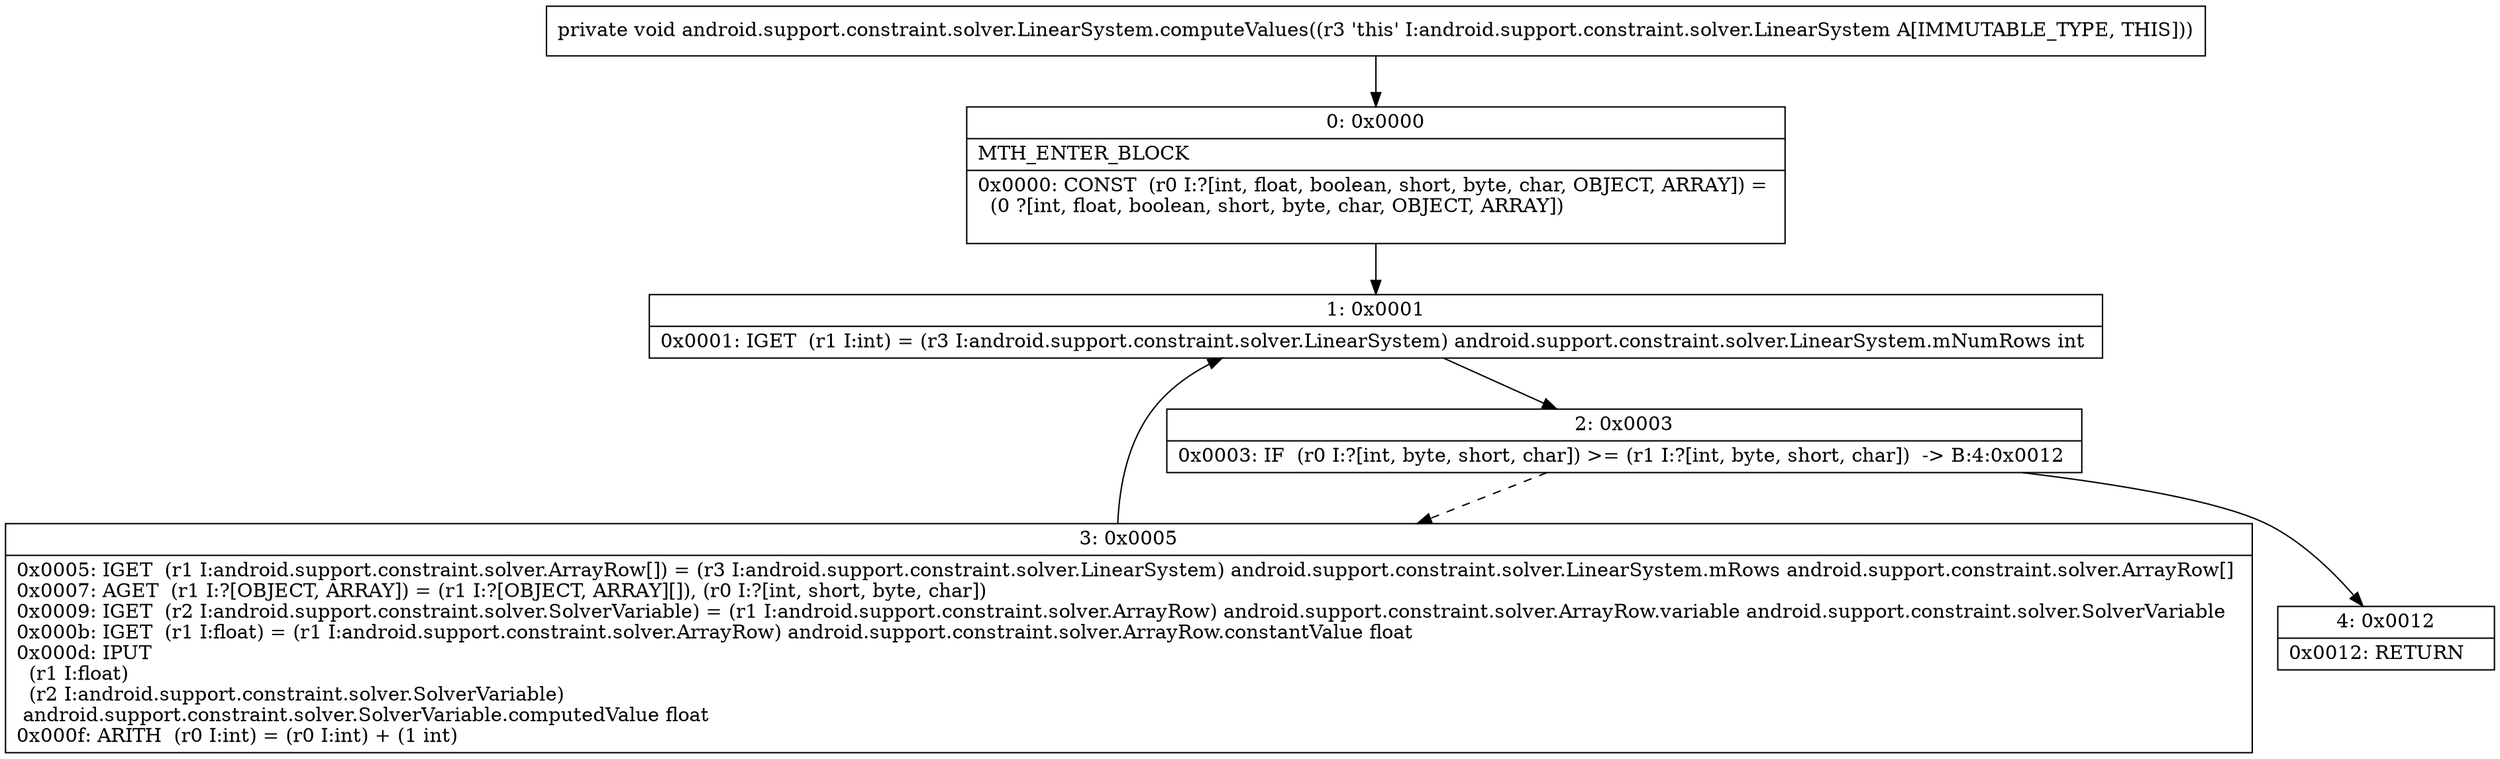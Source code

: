 digraph "CFG forandroid.support.constraint.solver.LinearSystem.computeValues()V" {
Node_0 [shape=record,label="{0\:\ 0x0000|MTH_ENTER_BLOCK\l|0x0000: CONST  (r0 I:?[int, float, boolean, short, byte, char, OBJECT, ARRAY]) = \l  (0 ?[int, float, boolean, short, byte, char, OBJECT, ARRAY])\l \l}"];
Node_1 [shape=record,label="{1\:\ 0x0001|0x0001: IGET  (r1 I:int) = (r3 I:android.support.constraint.solver.LinearSystem) android.support.constraint.solver.LinearSystem.mNumRows int \l}"];
Node_2 [shape=record,label="{2\:\ 0x0003|0x0003: IF  (r0 I:?[int, byte, short, char]) \>= (r1 I:?[int, byte, short, char])  \-\> B:4:0x0012 \l}"];
Node_3 [shape=record,label="{3\:\ 0x0005|0x0005: IGET  (r1 I:android.support.constraint.solver.ArrayRow[]) = (r3 I:android.support.constraint.solver.LinearSystem) android.support.constraint.solver.LinearSystem.mRows android.support.constraint.solver.ArrayRow[] \l0x0007: AGET  (r1 I:?[OBJECT, ARRAY]) = (r1 I:?[OBJECT, ARRAY][]), (r0 I:?[int, short, byte, char]) \l0x0009: IGET  (r2 I:android.support.constraint.solver.SolverVariable) = (r1 I:android.support.constraint.solver.ArrayRow) android.support.constraint.solver.ArrayRow.variable android.support.constraint.solver.SolverVariable \l0x000b: IGET  (r1 I:float) = (r1 I:android.support.constraint.solver.ArrayRow) android.support.constraint.solver.ArrayRow.constantValue float \l0x000d: IPUT  \l  (r1 I:float)\l  (r2 I:android.support.constraint.solver.SolverVariable)\l android.support.constraint.solver.SolverVariable.computedValue float \l0x000f: ARITH  (r0 I:int) = (r0 I:int) + (1 int) \l}"];
Node_4 [shape=record,label="{4\:\ 0x0012|0x0012: RETURN   \l}"];
MethodNode[shape=record,label="{private void android.support.constraint.solver.LinearSystem.computeValues((r3 'this' I:android.support.constraint.solver.LinearSystem A[IMMUTABLE_TYPE, THIS])) }"];
MethodNode -> Node_0;
Node_0 -> Node_1;
Node_1 -> Node_2;
Node_2 -> Node_3[style=dashed];
Node_2 -> Node_4;
Node_3 -> Node_1;
}

